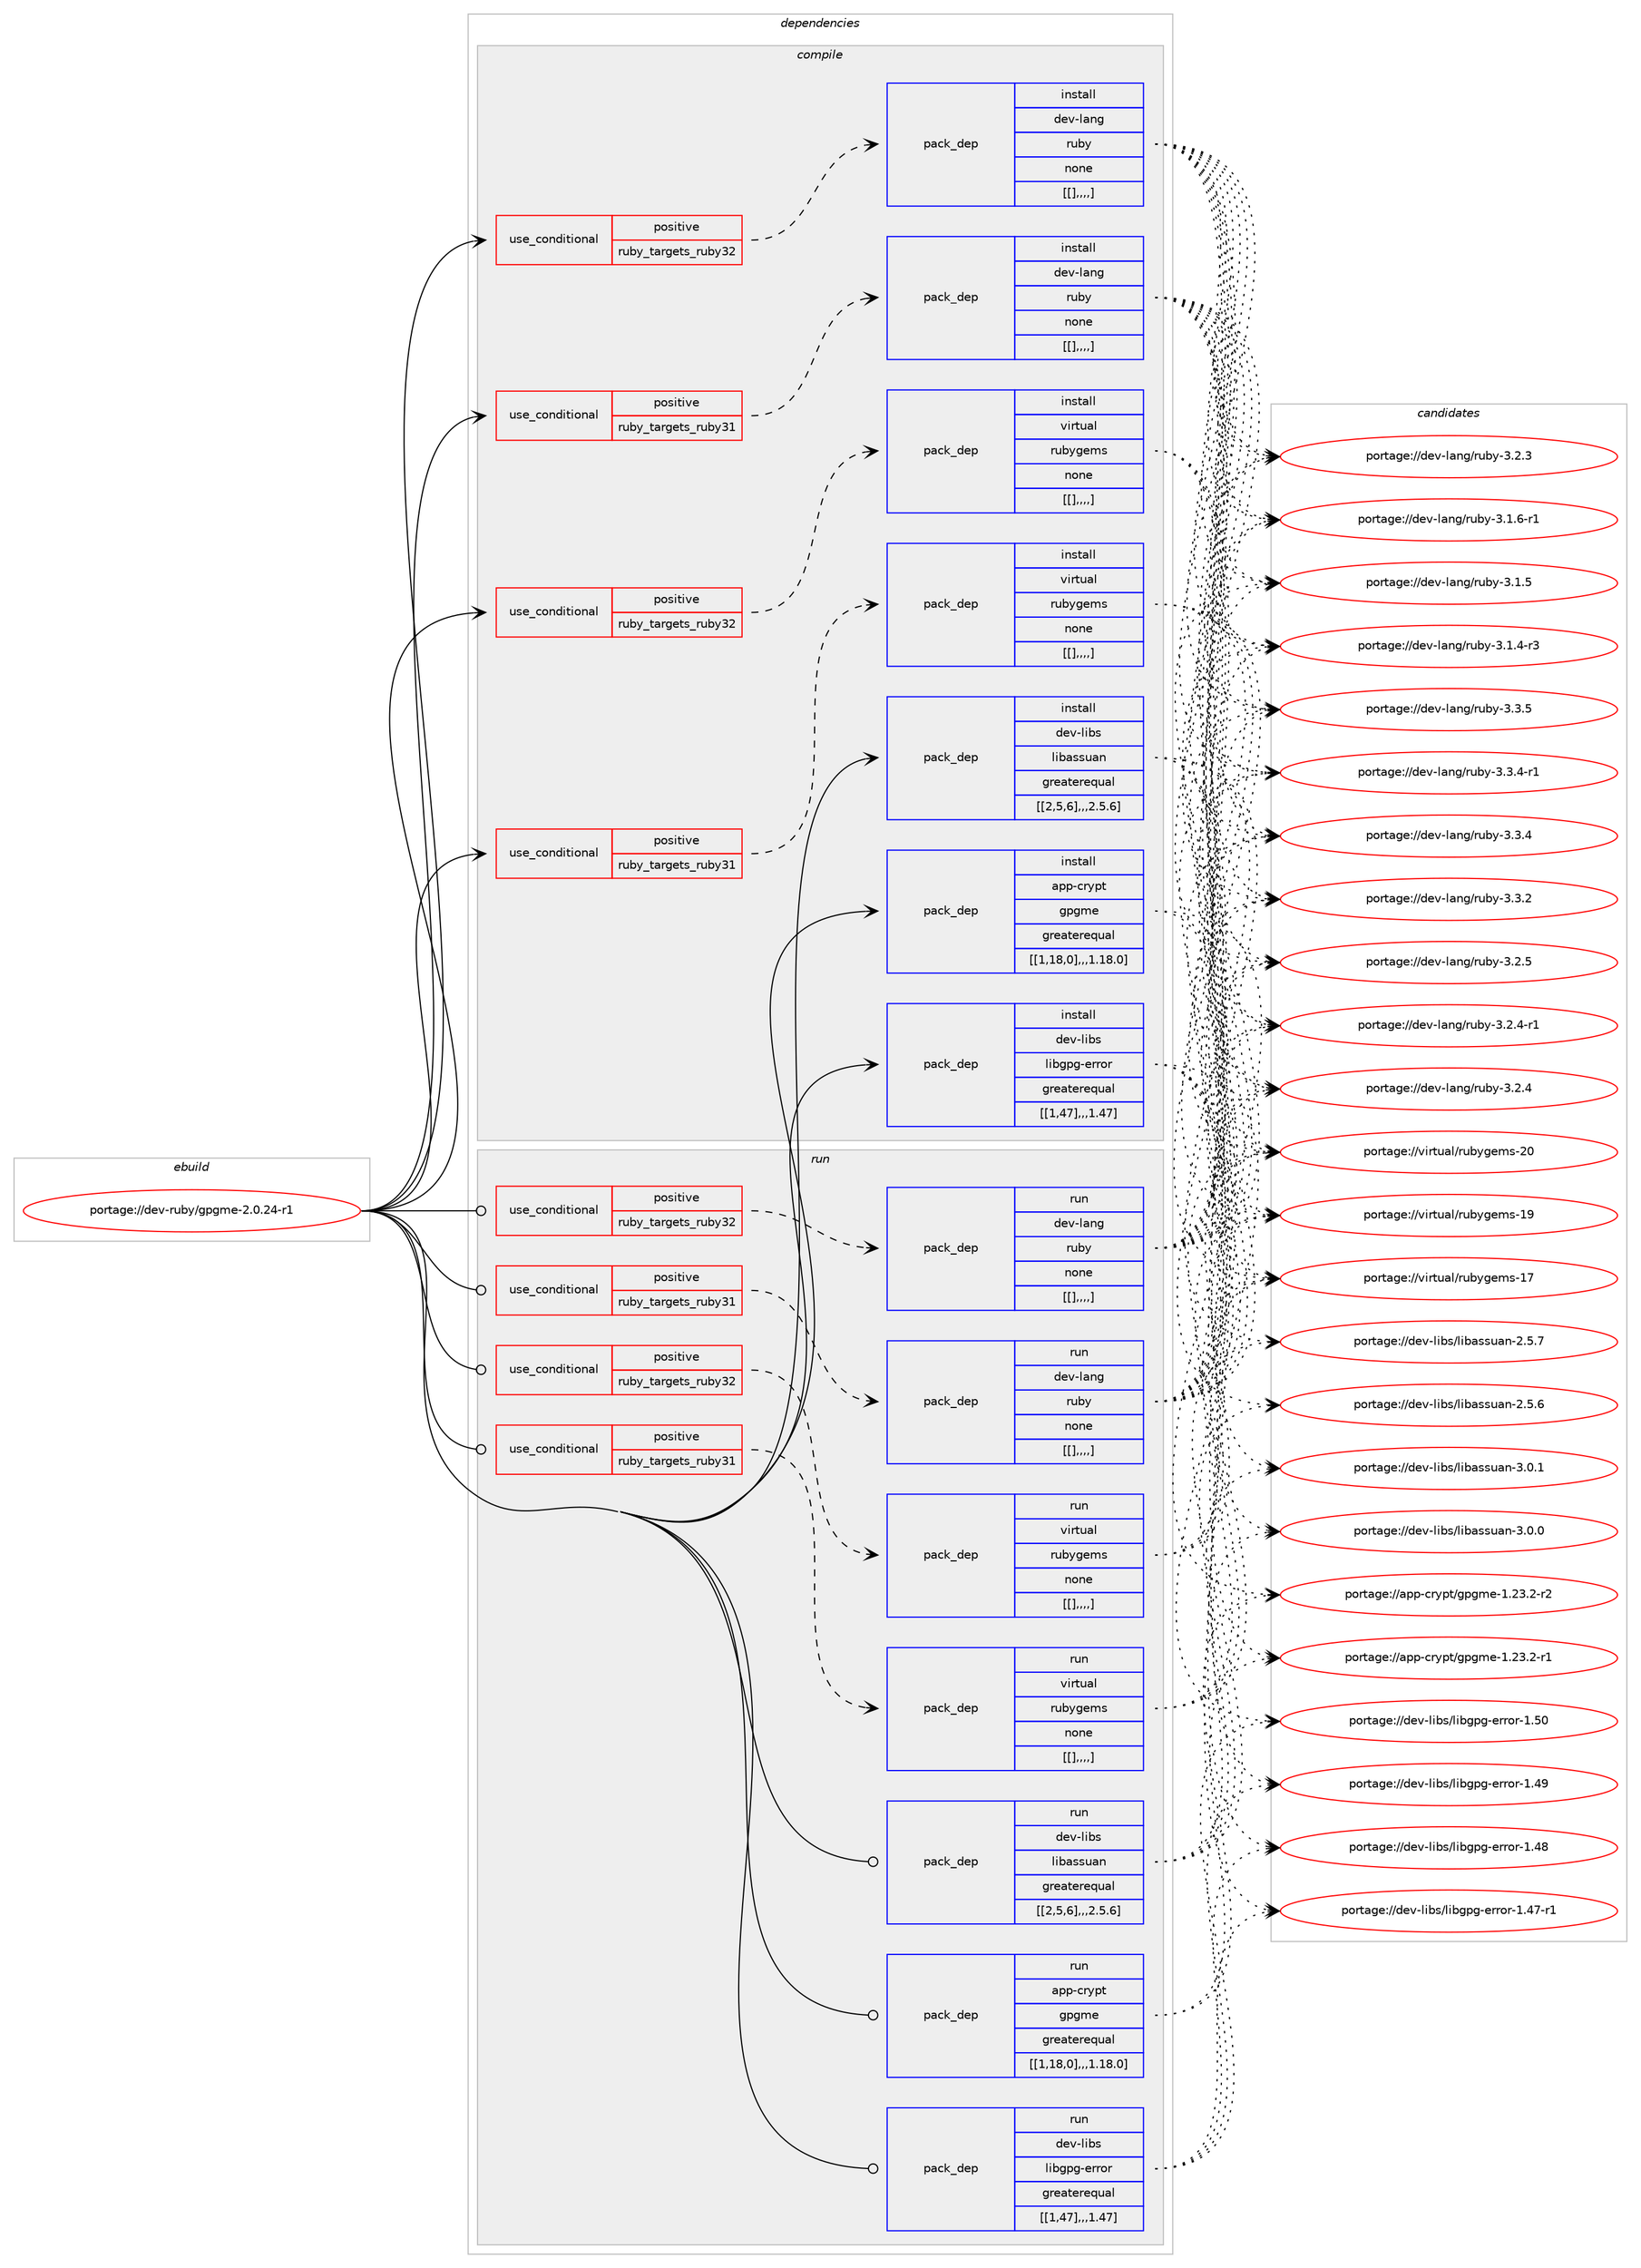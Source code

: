 digraph prolog {

# *************
# Graph options
# *************

newrank=true;
concentrate=true;
compound=true;
graph [rankdir=LR,fontname=Helvetica,fontsize=10,ranksep=1.5];#, ranksep=2.5, nodesep=0.2];
edge  [arrowhead=vee];
node  [fontname=Helvetica,fontsize=10];

# **********
# The ebuild
# **********

subgraph cluster_leftcol {
color=gray;
label=<<i>ebuild</i>>;
id [label="portage://dev-ruby/gpgme-2.0.24-r1", color=red, width=4, href="../dev-ruby/gpgme-2.0.24-r1.svg"];
}

# ****************
# The dependencies
# ****************

subgraph cluster_midcol {
color=gray;
label=<<i>dependencies</i>>;
subgraph cluster_compile {
fillcolor="#eeeeee";
style=filled;
label=<<i>compile</i>>;
subgraph cond49717 {
dependency188000 [label=<<TABLE BORDER="0" CELLBORDER="1" CELLSPACING="0" CELLPADDING="4"><TR><TD ROWSPAN="3" CELLPADDING="10">use_conditional</TD></TR><TR><TD>positive</TD></TR><TR><TD>ruby_targets_ruby31</TD></TR></TABLE>>, shape=none, color=red];
subgraph pack136961 {
dependency188001 [label=<<TABLE BORDER="0" CELLBORDER="1" CELLSPACING="0" CELLPADDING="4" WIDTH="220"><TR><TD ROWSPAN="6" CELLPADDING="30">pack_dep</TD></TR><TR><TD WIDTH="110">install</TD></TR><TR><TD>dev-lang</TD></TR><TR><TD>ruby</TD></TR><TR><TD>none</TD></TR><TR><TD>[[],,,,]</TD></TR></TABLE>>, shape=none, color=blue];
}
dependency188000:e -> dependency188001:w [weight=20,style="dashed",arrowhead="vee"];
}
id:e -> dependency188000:w [weight=20,style="solid",arrowhead="vee"];
subgraph cond49718 {
dependency188002 [label=<<TABLE BORDER="0" CELLBORDER="1" CELLSPACING="0" CELLPADDING="4"><TR><TD ROWSPAN="3" CELLPADDING="10">use_conditional</TD></TR><TR><TD>positive</TD></TR><TR><TD>ruby_targets_ruby31</TD></TR></TABLE>>, shape=none, color=red];
subgraph pack136962 {
dependency188003 [label=<<TABLE BORDER="0" CELLBORDER="1" CELLSPACING="0" CELLPADDING="4" WIDTH="220"><TR><TD ROWSPAN="6" CELLPADDING="30">pack_dep</TD></TR><TR><TD WIDTH="110">install</TD></TR><TR><TD>virtual</TD></TR><TR><TD>rubygems</TD></TR><TR><TD>none</TD></TR><TR><TD>[[],,,,]</TD></TR></TABLE>>, shape=none, color=blue];
}
dependency188002:e -> dependency188003:w [weight=20,style="dashed",arrowhead="vee"];
}
id:e -> dependency188002:w [weight=20,style="solid",arrowhead="vee"];
subgraph cond49719 {
dependency188004 [label=<<TABLE BORDER="0" CELLBORDER="1" CELLSPACING="0" CELLPADDING="4"><TR><TD ROWSPAN="3" CELLPADDING="10">use_conditional</TD></TR><TR><TD>positive</TD></TR><TR><TD>ruby_targets_ruby32</TD></TR></TABLE>>, shape=none, color=red];
subgraph pack136963 {
dependency188005 [label=<<TABLE BORDER="0" CELLBORDER="1" CELLSPACING="0" CELLPADDING="4" WIDTH="220"><TR><TD ROWSPAN="6" CELLPADDING="30">pack_dep</TD></TR><TR><TD WIDTH="110">install</TD></TR><TR><TD>dev-lang</TD></TR><TR><TD>ruby</TD></TR><TR><TD>none</TD></TR><TR><TD>[[],,,,]</TD></TR></TABLE>>, shape=none, color=blue];
}
dependency188004:e -> dependency188005:w [weight=20,style="dashed",arrowhead="vee"];
}
id:e -> dependency188004:w [weight=20,style="solid",arrowhead="vee"];
subgraph cond49720 {
dependency188006 [label=<<TABLE BORDER="0" CELLBORDER="1" CELLSPACING="0" CELLPADDING="4"><TR><TD ROWSPAN="3" CELLPADDING="10">use_conditional</TD></TR><TR><TD>positive</TD></TR><TR><TD>ruby_targets_ruby32</TD></TR></TABLE>>, shape=none, color=red];
subgraph pack136964 {
dependency188007 [label=<<TABLE BORDER="0" CELLBORDER="1" CELLSPACING="0" CELLPADDING="4" WIDTH="220"><TR><TD ROWSPAN="6" CELLPADDING="30">pack_dep</TD></TR><TR><TD WIDTH="110">install</TD></TR><TR><TD>virtual</TD></TR><TR><TD>rubygems</TD></TR><TR><TD>none</TD></TR><TR><TD>[[],,,,]</TD></TR></TABLE>>, shape=none, color=blue];
}
dependency188006:e -> dependency188007:w [weight=20,style="dashed",arrowhead="vee"];
}
id:e -> dependency188006:w [weight=20,style="solid",arrowhead="vee"];
subgraph pack136965 {
dependency188008 [label=<<TABLE BORDER="0" CELLBORDER="1" CELLSPACING="0" CELLPADDING="4" WIDTH="220"><TR><TD ROWSPAN="6" CELLPADDING="30">pack_dep</TD></TR><TR><TD WIDTH="110">install</TD></TR><TR><TD>app-crypt</TD></TR><TR><TD>gpgme</TD></TR><TR><TD>greaterequal</TD></TR><TR><TD>[[1,18,0],,,1.18.0]</TD></TR></TABLE>>, shape=none, color=blue];
}
id:e -> dependency188008:w [weight=20,style="solid",arrowhead="vee"];
subgraph pack136966 {
dependency188009 [label=<<TABLE BORDER="0" CELLBORDER="1" CELLSPACING="0" CELLPADDING="4" WIDTH="220"><TR><TD ROWSPAN="6" CELLPADDING="30">pack_dep</TD></TR><TR><TD WIDTH="110">install</TD></TR><TR><TD>dev-libs</TD></TR><TR><TD>libassuan</TD></TR><TR><TD>greaterequal</TD></TR><TR><TD>[[2,5,6],,,2.5.6]</TD></TR></TABLE>>, shape=none, color=blue];
}
id:e -> dependency188009:w [weight=20,style="solid",arrowhead="vee"];
subgraph pack136967 {
dependency188010 [label=<<TABLE BORDER="0" CELLBORDER="1" CELLSPACING="0" CELLPADDING="4" WIDTH="220"><TR><TD ROWSPAN="6" CELLPADDING="30">pack_dep</TD></TR><TR><TD WIDTH="110">install</TD></TR><TR><TD>dev-libs</TD></TR><TR><TD>libgpg-error</TD></TR><TR><TD>greaterequal</TD></TR><TR><TD>[[1,47],,,1.47]</TD></TR></TABLE>>, shape=none, color=blue];
}
id:e -> dependency188010:w [weight=20,style="solid",arrowhead="vee"];
}
subgraph cluster_compileandrun {
fillcolor="#eeeeee";
style=filled;
label=<<i>compile and run</i>>;
}
subgraph cluster_run {
fillcolor="#eeeeee";
style=filled;
label=<<i>run</i>>;
subgraph cond49721 {
dependency188011 [label=<<TABLE BORDER="0" CELLBORDER="1" CELLSPACING="0" CELLPADDING="4"><TR><TD ROWSPAN="3" CELLPADDING="10">use_conditional</TD></TR><TR><TD>positive</TD></TR><TR><TD>ruby_targets_ruby31</TD></TR></TABLE>>, shape=none, color=red];
subgraph pack136968 {
dependency188012 [label=<<TABLE BORDER="0" CELLBORDER="1" CELLSPACING="0" CELLPADDING="4" WIDTH="220"><TR><TD ROWSPAN="6" CELLPADDING="30">pack_dep</TD></TR><TR><TD WIDTH="110">run</TD></TR><TR><TD>dev-lang</TD></TR><TR><TD>ruby</TD></TR><TR><TD>none</TD></TR><TR><TD>[[],,,,]</TD></TR></TABLE>>, shape=none, color=blue];
}
dependency188011:e -> dependency188012:w [weight=20,style="dashed",arrowhead="vee"];
}
id:e -> dependency188011:w [weight=20,style="solid",arrowhead="odot"];
subgraph cond49722 {
dependency188013 [label=<<TABLE BORDER="0" CELLBORDER="1" CELLSPACING="0" CELLPADDING="4"><TR><TD ROWSPAN="3" CELLPADDING="10">use_conditional</TD></TR><TR><TD>positive</TD></TR><TR><TD>ruby_targets_ruby31</TD></TR></TABLE>>, shape=none, color=red];
subgraph pack136969 {
dependency188014 [label=<<TABLE BORDER="0" CELLBORDER="1" CELLSPACING="0" CELLPADDING="4" WIDTH="220"><TR><TD ROWSPAN="6" CELLPADDING="30">pack_dep</TD></TR><TR><TD WIDTH="110">run</TD></TR><TR><TD>virtual</TD></TR><TR><TD>rubygems</TD></TR><TR><TD>none</TD></TR><TR><TD>[[],,,,]</TD></TR></TABLE>>, shape=none, color=blue];
}
dependency188013:e -> dependency188014:w [weight=20,style="dashed",arrowhead="vee"];
}
id:e -> dependency188013:w [weight=20,style="solid",arrowhead="odot"];
subgraph cond49723 {
dependency188015 [label=<<TABLE BORDER="0" CELLBORDER="1" CELLSPACING="0" CELLPADDING="4"><TR><TD ROWSPAN="3" CELLPADDING="10">use_conditional</TD></TR><TR><TD>positive</TD></TR><TR><TD>ruby_targets_ruby32</TD></TR></TABLE>>, shape=none, color=red];
subgraph pack136970 {
dependency188016 [label=<<TABLE BORDER="0" CELLBORDER="1" CELLSPACING="0" CELLPADDING="4" WIDTH="220"><TR><TD ROWSPAN="6" CELLPADDING="30">pack_dep</TD></TR><TR><TD WIDTH="110">run</TD></TR><TR><TD>dev-lang</TD></TR><TR><TD>ruby</TD></TR><TR><TD>none</TD></TR><TR><TD>[[],,,,]</TD></TR></TABLE>>, shape=none, color=blue];
}
dependency188015:e -> dependency188016:w [weight=20,style="dashed",arrowhead="vee"];
}
id:e -> dependency188015:w [weight=20,style="solid",arrowhead="odot"];
subgraph cond49724 {
dependency188017 [label=<<TABLE BORDER="0" CELLBORDER="1" CELLSPACING="0" CELLPADDING="4"><TR><TD ROWSPAN="3" CELLPADDING="10">use_conditional</TD></TR><TR><TD>positive</TD></TR><TR><TD>ruby_targets_ruby32</TD></TR></TABLE>>, shape=none, color=red];
subgraph pack136971 {
dependency188018 [label=<<TABLE BORDER="0" CELLBORDER="1" CELLSPACING="0" CELLPADDING="4" WIDTH="220"><TR><TD ROWSPAN="6" CELLPADDING="30">pack_dep</TD></TR><TR><TD WIDTH="110">run</TD></TR><TR><TD>virtual</TD></TR><TR><TD>rubygems</TD></TR><TR><TD>none</TD></TR><TR><TD>[[],,,,]</TD></TR></TABLE>>, shape=none, color=blue];
}
dependency188017:e -> dependency188018:w [weight=20,style="dashed",arrowhead="vee"];
}
id:e -> dependency188017:w [weight=20,style="solid",arrowhead="odot"];
subgraph pack136972 {
dependency188019 [label=<<TABLE BORDER="0" CELLBORDER="1" CELLSPACING="0" CELLPADDING="4" WIDTH="220"><TR><TD ROWSPAN="6" CELLPADDING="30">pack_dep</TD></TR><TR><TD WIDTH="110">run</TD></TR><TR><TD>app-crypt</TD></TR><TR><TD>gpgme</TD></TR><TR><TD>greaterequal</TD></TR><TR><TD>[[1,18,0],,,1.18.0]</TD></TR></TABLE>>, shape=none, color=blue];
}
id:e -> dependency188019:w [weight=20,style="solid",arrowhead="odot"];
subgraph pack136973 {
dependency188020 [label=<<TABLE BORDER="0" CELLBORDER="1" CELLSPACING="0" CELLPADDING="4" WIDTH="220"><TR><TD ROWSPAN="6" CELLPADDING="30">pack_dep</TD></TR><TR><TD WIDTH="110">run</TD></TR><TR><TD>dev-libs</TD></TR><TR><TD>libassuan</TD></TR><TR><TD>greaterequal</TD></TR><TR><TD>[[2,5,6],,,2.5.6]</TD></TR></TABLE>>, shape=none, color=blue];
}
id:e -> dependency188020:w [weight=20,style="solid",arrowhead="odot"];
subgraph pack136974 {
dependency188021 [label=<<TABLE BORDER="0" CELLBORDER="1" CELLSPACING="0" CELLPADDING="4" WIDTH="220"><TR><TD ROWSPAN="6" CELLPADDING="30">pack_dep</TD></TR><TR><TD WIDTH="110">run</TD></TR><TR><TD>dev-libs</TD></TR><TR><TD>libgpg-error</TD></TR><TR><TD>greaterequal</TD></TR><TR><TD>[[1,47],,,1.47]</TD></TR></TABLE>>, shape=none, color=blue];
}
id:e -> dependency188021:w [weight=20,style="solid",arrowhead="odot"];
}
}

# **************
# The candidates
# **************

subgraph cluster_choices {
rank=same;
color=gray;
label=<<i>candidates</i>>;

subgraph choice136961 {
color=black;
nodesep=1;
choice10010111845108971101034711411798121455146514653 [label="portage://dev-lang/ruby-3.3.5", color=red, width=4,href="../dev-lang/ruby-3.3.5.svg"];
choice100101118451089711010347114117981214551465146524511449 [label="portage://dev-lang/ruby-3.3.4-r1", color=red, width=4,href="../dev-lang/ruby-3.3.4-r1.svg"];
choice10010111845108971101034711411798121455146514652 [label="portage://dev-lang/ruby-3.3.4", color=red, width=4,href="../dev-lang/ruby-3.3.4.svg"];
choice10010111845108971101034711411798121455146514650 [label="portage://dev-lang/ruby-3.3.2", color=red, width=4,href="../dev-lang/ruby-3.3.2.svg"];
choice10010111845108971101034711411798121455146504653 [label="portage://dev-lang/ruby-3.2.5", color=red, width=4,href="../dev-lang/ruby-3.2.5.svg"];
choice100101118451089711010347114117981214551465046524511449 [label="portage://dev-lang/ruby-3.2.4-r1", color=red, width=4,href="../dev-lang/ruby-3.2.4-r1.svg"];
choice10010111845108971101034711411798121455146504652 [label="portage://dev-lang/ruby-3.2.4", color=red, width=4,href="../dev-lang/ruby-3.2.4.svg"];
choice10010111845108971101034711411798121455146504651 [label="portage://dev-lang/ruby-3.2.3", color=red, width=4,href="../dev-lang/ruby-3.2.3.svg"];
choice100101118451089711010347114117981214551464946544511449 [label="portage://dev-lang/ruby-3.1.6-r1", color=red, width=4,href="../dev-lang/ruby-3.1.6-r1.svg"];
choice10010111845108971101034711411798121455146494653 [label="portage://dev-lang/ruby-3.1.5", color=red, width=4,href="../dev-lang/ruby-3.1.5.svg"];
choice100101118451089711010347114117981214551464946524511451 [label="portage://dev-lang/ruby-3.1.4-r3", color=red, width=4,href="../dev-lang/ruby-3.1.4-r3.svg"];
dependency188001:e -> choice10010111845108971101034711411798121455146514653:w [style=dotted,weight="100"];
dependency188001:e -> choice100101118451089711010347114117981214551465146524511449:w [style=dotted,weight="100"];
dependency188001:e -> choice10010111845108971101034711411798121455146514652:w [style=dotted,weight="100"];
dependency188001:e -> choice10010111845108971101034711411798121455146514650:w [style=dotted,weight="100"];
dependency188001:e -> choice10010111845108971101034711411798121455146504653:w [style=dotted,weight="100"];
dependency188001:e -> choice100101118451089711010347114117981214551465046524511449:w [style=dotted,weight="100"];
dependency188001:e -> choice10010111845108971101034711411798121455146504652:w [style=dotted,weight="100"];
dependency188001:e -> choice10010111845108971101034711411798121455146504651:w [style=dotted,weight="100"];
dependency188001:e -> choice100101118451089711010347114117981214551464946544511449:w [style=dotted,weight="100"];
dependency188001:e -> choice10010111845108971101034711411798121455146494653:w [style=dotted,weight="100"];
dependency188001:e -> choice100101118451089711010347114117981214551464946524511451:w [style=dotted,weight="100"];
}
subgraph choice136962 {
color=black;
nodesep=1;
choice118105114116117971084711411798121103101109115455048 [label="portage://virtual/rubygems-20", color=red, width=4,href="../virtual/rubygems-20.svg"];
choice118105114116117971084711411798121103101109115454957 [label="portage://virtual/rubygems-19", color=red, width=4,href="../virtual/rubygems-19.svg"];
choice118105114116117971084711411798121103101109115454955 [label="portage://virtual/rubygems-17", color=red, width=4,href="../virtual/rubygems-17.svg"];
dependency188003:e -> choice118105114116117971084711411798121103101109115455048:w [style=dotted,weight="100"];
dependency188003:e -> choice118105114116117971084711411798121103101109115454957:w [style=dotted,weight="100"];
dependency188003:e -> choice118105114116117971084711411798121103101109115454955:w [style=dotted,weight="100"];
}
subgraph choice136963 {
color=black;
nodesep=1;
choice10010111845108971101034711411798121455146514653 [label="portage://dev-lang/ruby-3.3.5", color=red, width=4,href="../dev-lang/ruby-3.3.5.svg"];
choice100101118451089711010347114117981214551465146524511449 [label="portage://dev-lang/ruby-3.3.4-r1", color=red, width=4,href="../dev-lang/ruby-3.3.4-r1.svg"];
choice10010111845108971101034711411798121455146514652 [label="portage://dev-lang/ruby-3.3.4", color=red, width=4,href="../dev-lang/ruby-3.3.4.svg"];
choice10010111845108971101034711411798121455146514650 [label="portage://dev-lang/ruby-3.3.2", color=red, width=4,href="../dev-lang/ruby-3.3.2.svg"];
choice10010111845108971101034711411798121455146504653 [label="portage://dev-lang/ruby-3.2.5", color=red, width=4,href="../dev-lang/ruby-3.2.5.svg"];
choice100101118451089711010347114117981214551465046524511449 [label="portage://dev-lang/ruby-3.2.4-r1", color=red, width=4,href="../dev-lang/ruby-3.2.4-r1.svg"];
choice10010111845108971101034711411798121455146504652 [label="portage://dev-lang/ruby-3.2.4", color=red, width=4,href="../dev-lang/ruby-3.2.4.svg"];
choice10010111845108971101034711411798121455146504651 [label="portage://dev-lang/ruby-3.2.3", color=red, width=4,href="../dev-lang/ruby-3.2.3.svg"];
choice100101118451089711010347114117981214551464946544511449 [label="portage://dev-lang/ruby-3.1.6-r1", color=red, width=4,href="../dev-lang/ruby-3.1.6-r1.svg"];
choice10010111845108971101034711411798121455146494653 [label="portage://dev-lang/ruby-3.1.5", color=red, width=4,href="../dev-lang/ruby-3.1.5.svg"];
choice100101118451089711010347114117981214551464946524511451 [label="portage://dev-lang/ruby-3.1.4-r3", color=red, width=4,href="../dev-lang/ruby-3.1.4-r3.svg"];
dependency188005:e -> choice10010111845108971101034711411798121455146514653:w [style=dotted,weight="100"];
dependency188005:e -> choice100101118451089711010347114117981214551465146524511449:w [style=dotted,weight="100"];
dependency188005:e -> choice10010111845108971101034711411798121455146514652:w [style=dotted,weight="100"];
dependency188005:e -> choice10010111845108971101034711411798121455146514650:w [style=dotted,weight="100"];
dependency188005:e -> choice10010111845108971101034711411798121455146504653:w [style=dotted,weight="100"];
dependency188005:e -> choice100101118451089711010347114117981214551465046524511449:w [style=dotted,weight="100"];
dependency188005:e -> choice10010111845108971101034711411798121455146504652:w [style=dotted,weight="100"];
dependency188005:e -> choice10010111845108971101034711411798121455146504651:w [style=dotted,weight="100"];
dependency188005:e -> choice100101118451089711010347114117981214551464946544511449:w [style=dotted,weight="100"];
dependency188005:e -> choice10010111845108971101034711411798121455146494653:w [style=dotted,weight="100"];
dependency188005:e -> choice100101118451089711010347114117981214551464946524511451:w [style=dotted,weight="100"];
}
subgraph choice136964 {
color=black;
nodesep=1;
choice118105114116117971084711411798121103101109115455048 [label="portage://virtual/rubygems-20", color=red, width=4,href="../virtual/rubygems-20.svg"];
choice118105114116117971084711411798121103101109115454957 [label="portage://virtual/rubygems-19", color=red, width=4,href="../virtual/rubygems-19.svg"];
choice118105114116117971084711411798121103101109115454955 [label="portage://virtual/rubygems-17", color=red, width=4,href="../virtual/rubygems-17.svg"];
dependency188007:e -> choice118105114116117971084711411798121103101109115455048:w [style=dotted,weight="100"];
dependency188007:e -> choice118105114116117971084711411798121103101109115454957:w [style=dotted,weight="100"];
dependency188007:e -> choice118105114116117971084711411798121103101109115454955:w [style=dotted,weight="100"];
}
subgraph choice136965 {
color=black;
nodesep=1;
choice97112112459911412111211647103112103109101454946505146504511450 [label="portage://app-crypt/gpgme-1.23.2-r2", color=red, width=4,href="../app-crypt/gpgme-1.23.2-r2.svg"];
choice97112112459911412111211647103112103109101454946505146504511449 [label="portage://app-crypt/gpgme-1.23.2-r1", color=red, width=4,href="../app-crypt/gpgme-1.23.2-r1.svg"];
dependency188008:e -> choice97112112459911412111211647103112103109101454946505146504511450:w [style=dotted,weight="100"];
dependency188008:e -> choice97112112459911412111211647103112103109101454946505146504511449:w [style=dotted,weight="100"];
}
subgraph choice136966 {
color=black;
nodesep=1;
choice100101118451081059811547108105989711511511797110455146484649 [label="portage://dev-libs/libassuan-3.0.1", color=red, width=4,href="../dev-libs/libassuan-3.0.1.svg"];
choice100101118451081059811547108105989711511511797110455146484648 [label="portage://dev-libs/libassuan-3.0.0", color=red, width=4,href="../dev-libs/libassuan-3.0.0.svg"];
choice100101118451081059811547108105989711511511797110455046534655 [label="portage://dev-libs/libassuan-2.5.7", color=red, width=4,href="../dev-libs/libassuan-2.5.7.svg"];
choice100101118451081059811547108105989711511511797110455046534654 [label="portage://dev-libs/libassuan-2.5.6", color=red, width=4,href="../dev-libs/libassuan-2.5.6.svg"];
dependency188009:e -> choice100101118451081059811547108105989711511511797110455146484649:w [style=dotted,weight="100"];
dependency188009:e -> choice100101118451081059811547108105989711511511797110455146484648:w [style=dotted,weight="100"];
dependency188009:e -> choice100101118451081059811547108105989711511511797110455046534655:w [style=dotted,weight="100"];
dependency188009:e -> choice100101118451081059811547108105989711511511797110455046534654:w [style=dotted,weight="100"];
}
subgraph choice136967 {
color=black;
nodesep=1;
choice10010111845108105981154710810598103112103451011141141111144549465348 [label="portage://dev-libs/libgpg-error-1.50", color=red, width=4,href="../dev-libs/libgpg-error-1.50.svg"];
choice10010111845108105981154710810598103112103451011141141111144549465257 [label="portage://dev-libs/libgpg-error-1.49", color=red, width=4,href="../dev-libs/libgpg-error-1.49.svg"];
choice10010111845108105981154710810598103112103451011141141111144549465256 [label="portage://dev-libs/libgpg-error-1.48", color=red, width=4,href="../dev-libs/libgpg-error-1.48.svg"];
choice100101118451081059811547108105981031121034510111411411111445494652554511449 [label="portage://dev-libs/libgpg-error-1.47-r1", color=red, width=4,href="../dev-libs/libgpg-error-1.47-r1.svg"];
dependency188010:e -> choice10010111845108105981154710810598103112103451011141141111144549465348:w [style=dotted,weight="100"];
dependency188010:e -> choice10010111845108105981154710810598103112103451011141141111144549465257:w [style=dotted,weight="100"];
dependency188010:e -> choice10010111845108105981154710810598103112103451011141141111144549465256:w [style=dotted,weight="100"];
dependency188010:e -> choice100101118451081059811547108105981031121034510111411411111445494652554511449:w [style=dotted,weight="100"];
}
subgraph choice136968 {
color=black;
nodesep=1;
choice10010111845108971101034711411798121455146514653 [label="portage://dev-lang/ruby-3.3.5", color=red, width=4,href="../dev-lang/ruby-3.3.5.svg"];
choice100101118451089711010347114117981214551465146524511449 [label="portage://dev-lang/ruby-3.3.4-r1", color=red, width=4,href="../dev-lang/ruby-3.3.4-r1.svg"];
choice10010111845108971101034711411798121455146514652 [label="portage://dev-lang/ruby-3.3.4", color=red, width=4,href="../dev-lang/ruby-3.3.4.svg"];
choice10010111845108971101034711411798121455146514650 [label="portage://dev-lang/ruby-3.3.2", color=red, width=4,href="../dev-lang/ruby-3.3.2.svg"];
choice10010111845108971101034711411798121455146504653 [label="portage://dev-lang/ruby-3.2.5", color=red, width=4,href="../dev-lang/ruby-3.2.5.svg"];
choice100101118451089711010347114117981214551465046524511449 [label="portage://dev-lang/ruby-3.2.4-r1", color=red, width=4,href="../dev-lang/ruby-3.2.4-r1.svg"];
choice10010111845108971101034711411798121455146504652 [label="portage://dev-lang/ruby-3.2.4", color=red, width=4,href="../dev-lang/ruby-3.2.4.svg"];
choice10010111845108971101034711411798121455146504651 [label="portage://dev-lang/ruby-3.2.3", color=red, width=4,href="../dev-lang/ruby-3.2.3.svg"];
choice100101118451089711010347114117981214551464946544511449 [label="portage://dev-lang/ruby-3.1.6-r1", color=red, width=4,href="../dev-lang/ruby-3.1.6-r1.svg"];
choice10010111845108971101034711411798121455146494653 [label="portage://dev-lang/ruby-3.1.5", color=red, width=4,href="../dev-lang/ruby-3.1.5.svg"];
choice100101118451089711010347114117981214551464946524511451 [label="portage://dev-lang/ruby-3.1.4-r3", color=red, width=4,href="../dev-lang/ruby-3.1.4-r3.svg"];
dependency188012:e -> choice10010111845108971101034711411798121455146514653:w [style=dotted,weight="100"];
dependency188012:e -> choice100101118451089711010347114117981214551465146524511449:w [style=dotted,weight="100"];
dependency188012:e -> choice10010111845108971101034711411798121455146514652:w [style=dotted,weight="100"];
dependency188012:e -> choice10010111845108971101034711411798121455146514650:w [style=dotted,weight="100"];
dependency188012:e -> choice10010111845108971101034711411798121455146504653:w [style=dotted,weight="100"];
dependency188012:e -> choice100101118451089711010347114117981214551465046524511449:w [style=dotted,weight="100"];
dependency188012:e -> choice10010111845108971101034711411798121455146504652:w [style=dotted,weight="100"];
dependency188012:e -> choice10010111845108971101034711411798121455146504651:w [style=dotted,weight="100"];
dependency188012:e -> choice100101118451089711010347114117981214551464946544511449:w [style=dotted,weight="100"];
dependency188012:e -> choice10010111845108971101034711411798121455146494653:w [style=dotted,weight="100"];
dependency188012:e -> choice100101118451089711010347114117981214551464946524511451:w [style=dotted,weight="100"];
}
subgraph choice136969 {
color=black;
nodesep=1;
choice118105114116117971084711411798121103101109115455048 [label="portage://virtual/rubygems-20", color=red, width=4,href="../virtual/rubygems-20.svg"];
choice118105114116117971084711411798121103101109115454957 [label="portage://virtual/rubygems-19", color=red, width=4,href="../virtual/rubygems-19.svg"];
choice118105114116117971084711411798121103101109115454955 [label="portage://virtual/rubygems-17", color=red, width=4,href="../virtual/rubygems-17.svg"];
dependency188014:e -> choice118105114116117971084711411798121103101109115455048:w [style=dotted,weight="100"];
dependency188014:e -> choice118105114116117971084711411798121103101109115454957:w [style=dotted,weight="100"];
dependency188014:e -> choice118105114116117971084711411798121103101109115454955:w [style=dotted,weight="100"];
}
subgraph choice136970 {
color=black;
nodesep=1;
choice10010111845108971101034711411798121455146514653 [label="portage://dev-lang/ruby-3.3.5", color=red, width=4,href="../dev-lang/ruby-3.3.5.svg"];
choice100101118451089711010347114117981214551465146524511449 [label="portage://dev-lang/ruby-3.3.4-r1", color=red, width=4,href="../dev-lang/ruby-3.3.4-r1.svg"];
choice10010111845108971101034711411798121455146514652 [label="portage://dev-lang/ruby-3.3.4", color=red, width=4,href="../dev-lang/ruby-3.3.4.svg"];
choice10010111845108971101034711411798121455146514650 [label="portage://dev-lang/ruby-3.3.2", color=red, width=4,href="../dev-lang/ruby-3.3.2.svg"];
choice10010111845108971101034711411798121455146504653 [label="portage://dev-lang/ruby-3.2.5", color=red, width=4,href="../dev-lang/ruby-3.2.5.svg"];
choice100101118451089711010347114117981214551465046524511449 [label="portage://dev-lang/ruby-3.2.4-r1", color=red, width=4,href="../dev-lang/ruby-3.2.4-r1.svg"];
choice10010111845108971101034711411798121455146504652 [label="portage://dev-lang/ruby-3.2.4", color=red, width=4,href="../dev-lang/ruby-3.2.4.svg"];
choice10010111845108971101034711411798121455146504651 [label="portage://dev-lang/ruby-3.2.3", color=red, width=4,href="../dev-lang/ruby-3.2.3.svg"];
choice100101118451089711010347114117981214551464946544511449 [label="portage://dev-lang/ruby-3.1.6-r1", color=red, width=4,href="../dev-lang/ruby-3.1.6-r1.svg"];
choice10010111845108971101034711411798121455146494653 [label="portage://dev-lang/ruby-3.1.5", color=red, width=4,href="../dev-lang/ruby-3.1.5.svg"];
choice100101118451089711010347114117981214551464946524511451 [label="portage://dev-lang/ruby-3.1.4-r3", color=red, width=4,href="../dev-lang/ruby-3.1.4-r3.svg"];
dependency188016:e -> choice10010111845108971101034711411798121455146514653:w [style=dotted,weight="100"];
dependency188016:e -> choice100101118451089711010347114117981214551465146524511449:w [style=dotted,weight="100"];
dependency188016:e -> choice10010111845108971101034711411798121455146514652:w [style=dotted,weight="100"];
dependency188016:e -> choice10010111845108971101034711411798121455146514650:w [style=dotted,weight="100"];
dependency188016:e -> choice10010111845108971101034711411798121455146504653:w [style=dotted,weight="100"];
dependency188016:e -> choice100101118451089711010347114117981214551465046524511449:w [style=dotted,weight="100"];
dependency188016:e -> choice10010111845108971101034711411798121455146504652:w [style=dotted,weight="100"];
dependency188016:e -> choice10010111845108971101034711411798121455146504651:w [style=dotted,weight="100"];
dependency188016:e -> choice100101118451089711010347114117981214551464946544511449:w [style=dotted,weight="100"];
dependency188016:e -> choice10010111845108971101034711411798121455146494653:w [style=dotted,weight="100"];
dependency188016:e -> choice100101118451089711010347114117981214551464946524511451:w [style=dotted,weight="100"];
}
subgraph choice136971 {
color=black;
nodesep=1;
choice118105114116117971084711411798121103101109115455048 [label="portage://virtual/rubygems-20", color=red, width=4,href="../virtual/rubygems-20.svg"];
choice118105114116117971084711411798121103101109115454957 [label="portage://virtual/rubygems-19", color=red, width=4,href="../virtual/rubygems-19.svg"];
choice118105114116117971084711411798121103101109115454955 [label="portage://virtual/rubygems-17", color=red, width=4,href="../virtual/rubygems-17.svg"];
dependency188018:e -> choice118105114116117971084711411798121103101109115455048:w [style=dotted,weight="100"];
dependency188018:e -> choice118105114116117971084711411798121103101109115454957:w [style=dotted,weight="100"];
dependency188018:e -> choice118105114116117971084711411798121103101109115454955:w [style=dotted,weight="100"];
}
subgraph choice136972 {
color=black;
nodesep=1;
choice97112112459911412111211647103112103109101454946505146504511450 [label="portage://app-crypt/gpgme-1.23.2-r2", color=red, width=4,href="../app-crypt/gpgme-1.23.2-r2.svg"];
choice97112112459911412111211647103112103109101454946505146504511449 [label="portage://app-crypt/gpgme-1.23.2-r1", color=red, width=4,href="../app-crypt/gpgme-1.23.2-r1.svg"];
dependency188019:e -> choice97112112459911412111211647103112103109101454946505146504511450:w [style=dotted,weight="100"];
dependency188019:e -> choice97112112459911412111211647103112103109101454946505146504511449:w [style=dotted,weight="100"];
}
subgraph choice136973 {
color=black;
nodesep=1;
choice100101118451081059811547108105989711511511797110455146484649 [label="portage://dev-libs/libassuan-3.0.1", color=red, width=4,href="../dev-libs/libassuan-3.0.1.svg"];
choice100101118451081059811547108105989711511511797110455146484648 [label="portage://dev-libs/libassuan-3.0.0", color=red, width=4,href="../dev-libs/libassuan-3.0.0.svg"];
choice100101118451081059811547108105989711511511797110455046534655 [label="portage://dev-libs/libassuan-2.5.7", color=red, width=4,href="../dev-libs/libassuan-2.5.7.svg"];
choice100101118451081059811547108105989711511511797110455046534654 [label="portage://dev-libs/libassuan-2.5.6", color=red, width=4,href="../dev-libs/libassuan-2.5.6.svg"];
dependency188020:e -> choice100101118451081059811547108105989711511511797110455146484649:w [style=dotted,weight="100"];
dependency188020:e -> choice100101118451081059811547108105989711511511797110455146484648:w [style=dotted,weight="100"];
dependency188020:e -> choice100101118451081059811547108105989711511511797110455046534655:w [style=dotted,weight="100"];
dependency188020:e -> choice100101118451081059811547108105989711511511797110455046534654:w [style=dotted,weight="100"];
}
subgraph choice136974 {
color=black;
nodesep=1;
choice10010111845108105981154710810598103112103451011141141111144549465348 [label="portage://dev-libs/libgpg-error-1.50", color=red, width=4,href="../dev-libs/libgpg-error-1.50.svg"];
choice10010111845108105981154710810598103112103451011141141111144549465257 [label="portage://dev-libs/libgpg-error-1.49", color=red, width=4,href="../dev-libs/libgpg-error-1.49.svg"];
choice10010111845108105981154710810598103112103451011141141111144549465256 [label="portage://dev-libs/libgpg-error-1.48", color=red, width=4,href="../dev-libs/libgpg-error-1.48.svg"];
choice100101118451081059811547108105981031121034510111411411111445494652554511449 [label="portage://dev-libs/libgpg-error-1.47-r1", color=red, width=4,href="../dev-libs/libgpg-error-1.47-r1.svg"];
dependency188021:e -> choice10010111845108105981154710810598103112103451011141141111144549465348:w [style=dotted,weight="100"];
dependency188021:e -> choice10010111845108105981154710810598103112103451011141141111144549465257:w [style=dotted,weight="100"];
dependency188021:e -> choice10010111845108105981154710810598103112103451011141141111144549465256:w [style=dotted,weight="100"];
dependency188021:e -> choice100101118451081059811547108105981031121034510111411411111445494652554511449:w [style=dotted,weight="100"];
}
}

}
